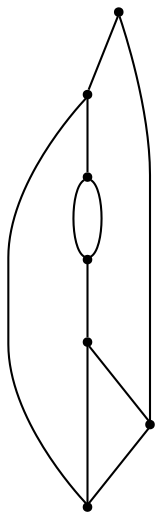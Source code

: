 graph {
  node [shape=point,comment="{\"directed\":false,\"doi\":\"10.1007/978-3-030-68766-3_12\",\"figure\":\"5 (3)\"}"]

  v0 [pos="573.3528213427318,310.2509789655942"]
  v1 [pos="403.33090495729886,310.2509789655942"]
  v2 [pos="460.002460725904,310.2509789655942"]
  v3 [pos="289.98369196714714,310.2509789655942"]
  v4 [pos="233.31216799275086,310.2509789655942"]
  v5 [pos="516.6781497416595,310.2509789655942"]
  v6 [pos="346.6604222432424,310.2509789655942"]

  v0 -- v5 [id="-3",pos="573.3528213427318,310.2509789655942 516.6781497416595,310.2509789655942 516.6781497416595,310.2509789655942 516.6781497416595,310.2509789655942"]
  v5 -- v2 [id="-4",pos="516.6781497416595,310.2509789655942 460.002460725904,310.2509789655942 460.002460725904,310.2509789655942 460.002460725904,310.2509789655942"]
  v2 -- v1 [id="-5",pos="460.002460725904,310.2509789655942 403.33090495729886,310.2509789655942 403.33090495729886,310.2509789655942 403.33090495729886,310.2509789655942"]
  v1 -- v6 [id="-6",pos="403.33090495729886,310.2509789655942 346.6604222432424,310.2509789655942 346.6604222432424,310.2509789655942 346.6604222432424,310.2509789655942"]
  v6 -- v3 [id="-7",pos="346.6604222432424,310.2509789655942 289.98369196714714,310.2509789655942 289.98369196714714,310.2509789655942 289.98369196714714,310.2509789655942"]
  v3 -- v4 [id="-8",pos="289.98369196714714,310.2509789655942 233.31216799275086,310.2509789655942 233.31216799275086,310.2509789655942 233.31216799275086,310.2509789655942"]
  v4 -- v6 [id="-12",pos="233.31216799275086,310.2509789655942 233.31216799275086,366.9270146309293 346.65521594154336,366.9270146309293 346.6604222432424,310.2509789655942"]
  v4 -- v5 [id="-13",pos="233.31216799275086,310.2509789655942 233.31216799275086,423.59367906805824 516.6739847003003,423.59367906805824 516.6781497416595,310.2509789655942"]
  v3 -- v0 [id="-18",pos="289.98369196714714,310.2509789655942 289.98369196714714,225.24367767994192 573.3496737160557,225.24367767994192 573.3528213427318,310.2509789655942"]
  v1 -- v2 [id="-21",pos="403.33090495729886,310.2509789655942 403.3267717101485,338.58533653482755 460.002460725904,338.58533653482755 460.002460725904,310.2509789655942"]
}